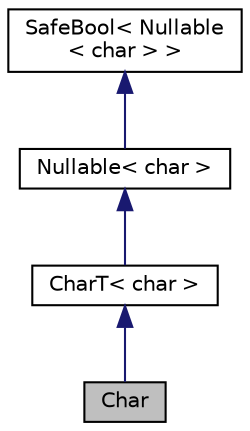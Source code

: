 digraph "Char"
{
  edge [fontname="Helvetica",fontsize="10",labelfontname="Helvetica",labelfontsize="10"];
  node [fontname="Helvetica",fontsize="10",shape=record];
  Node0 [label="Char",height=0.2,width=0.4,color="black", fillcolor="grey75", style="filled", fontcolor="black"];
  Node1 -> Node0 [dir="back",color="midnightblue",fontsize="10",style="solid",fontname="Helvetica"];
  Node1 [label="CharT\< char \>",height=0.2,width=0.4,color="black", fillcolor="white", style="filled",URL="$structevo_1_1_char_t.html"];
  Node2 -> Node1 [dir="back",color="midnightblue",fontsize="10",style="solid",fontname="Helvetica"];
  Node2 [label="Nullable\< char \>",height=0.2,width=0.4,color="black", fillcolor="white", style="filled",URL="$classevo_1_1_nullable.html"];
  Node3 -> Node2 [dir="back",color="midnightblue",fontsize="10",style="solid",fontname="Helvetica"];
  Node3 [label="SafeBool\< Nullable\l\< char \> \>",height=0.2,width=0.4,color="black", fillcolor="white", style="filled",URL="$classevo_1_1_safe_bool.html"];
}
